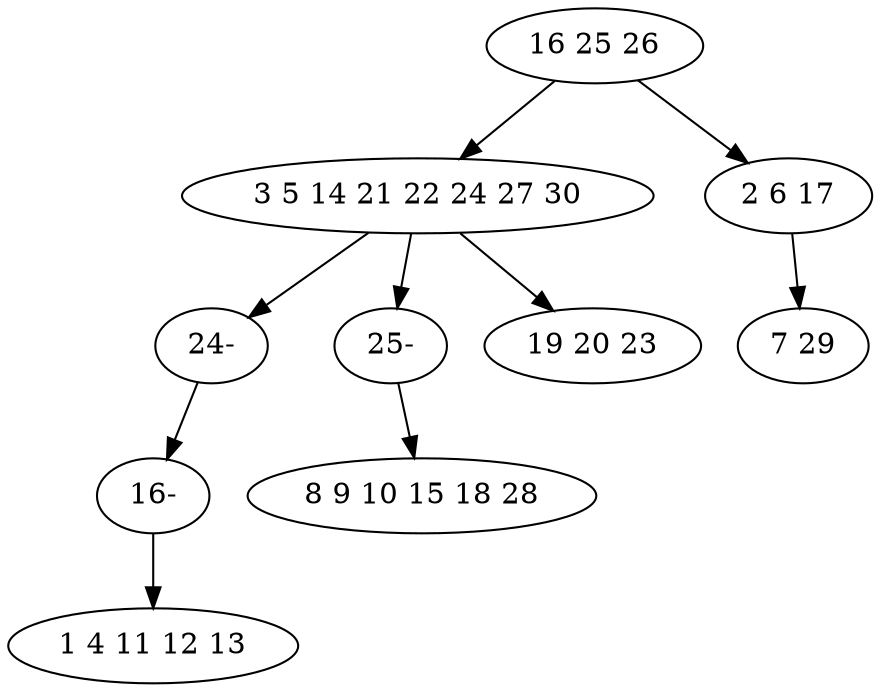 digraph true_tree {
	"0" -> "1"
	"0" -> "2"
	"1" -> "7"
	"2" -> "4"
	"1" -> "8"
	"1" -> "6"
	"7" -> "9"
	"8" -> "5"
	"9" -> "3"
	"0" [label="16 25 26"];
	"1" [label="3 5 14 21 22 24 27 30"];
	"2" [label="2 6 17"];
	"3" [label="1 4 11 12 13"];
	"4" [label="7 29"];
	"5" [label="8 9 10 15 18 28"];
	"6" [label="19 20 23"];
	"7" [label="24-"];
	"8" [label="25-"];
	"9" [label="16-"];
}
